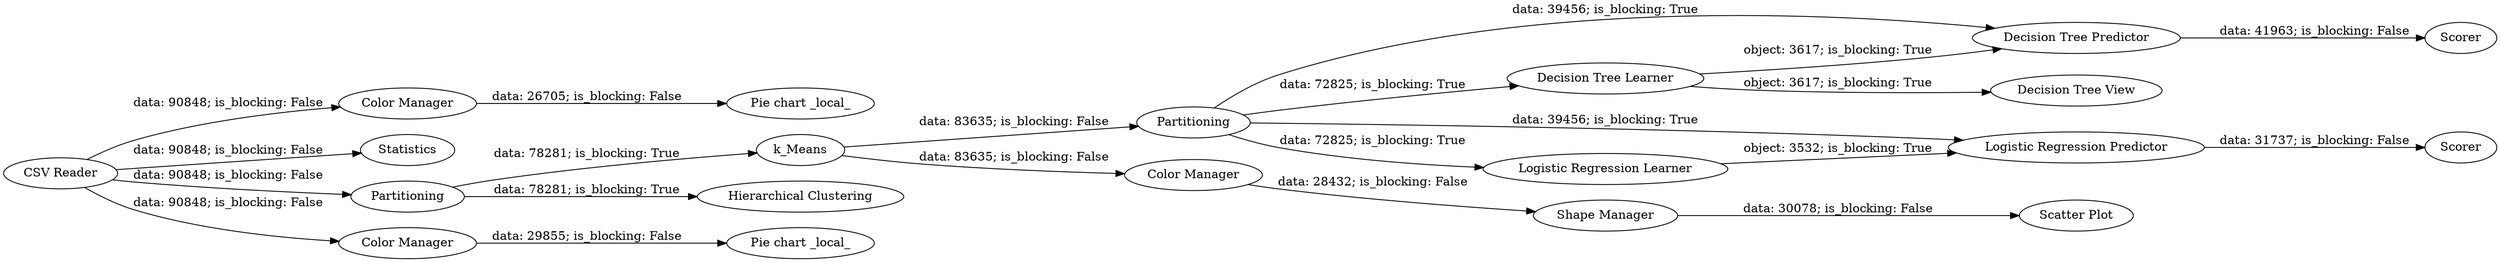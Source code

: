 digraph {
	"-6537350864822996613_4" [label="Color Manager"]
	"-6537350864822996613_14" [label="Pie chart _local_"]
	"-6537350864822996613_27" [label=Partitioning]
	"-6537350864822996613_2" [label=Statistics]
	"-6537350864822996613_21" [label=Scorer]
	"-6537350864822996613_5" [label=Partitioning]
	"-6537350864822996613_9" [label="Shape Manager"]
	"-6537350864822996613_17" [label=Scorer]
	"-6537350864822996613_19" [label="Decision Tree Predictor"]
	"-6537350864822996613_6" [label=k_Means]
	"-6537350864822996613_13" [label="Color Manager"]
	"-6537350864822996613_8" [label="Scatter Plot"]
	"-6537350864822996613_1" [label="CSV Reader"]
	"-6537350864822996613_20" [label="Decision Tree View"]
	"-6537350864822996613_16" [label="Logistic Regression Predictor"]
	"-6537350864822996613_3" [label="Pie chart _local_"]
	"-6537350864822996613_31" [label="Logistic Regression Learner"]
	"-6537350864822996613_7" [label="Color Manager"]
	"-6537350864822996613_10" [label="Hierarchical Clustering"]
	"-6537350864822996613_18" [label="Decision Tree Learner"]
	"-6537350864822996613_27" -> "-6537350864822996613_31" [label="data: 72825; is_blocking: True"]
	"-6537350864822996613_1" -> "-6537350864822996613_13" [label="data: 90848; is_blocking: False"]
	"-6537350864822996613_5" -> "-6537350864822996613_6" [label="data: 78281; is_blocking: True"]
	"-6537350864822996613_6" -> "-6537350864822996613_27" [label="data: 83635; is_blocking: False"]
	"-6537350864822996613_18" -> "-6537350864822996613_20" [label="object: 3617; is_blocking: True"]
	"-6537350864822996613_1" -> "-6537350864822996613_4" [label="data: 90848; is_blocking: False"]
	"-6537350864822996613_4" -> "-6537350864822996613_3" [label="data: 26705; is_blocking: False"]
	"-6537350864822996613_27" -> "-6537350864822996613_18" [label="data: 72825; is_blocking: True"]
	"-6537350864822996613_19" -> "-6537350864822996613_21" [label="data: 41963; is_blocking: False"]
	"-6537350864822996613_1" -> "-6537350864822996613_5" [label="data: 90848; is_blocking: False"]
	"-6537350864822996613_31" -> "-6537350864822996613_16" [label="object: 3532; is_blocking: True"]
	"-6537350864822996613_18" -> "-6537350864822996613_19" [label="object: 3617; is_blocking: True"]
	"-6537350864822996613_6" -> "-6537350864822996613_7" [label="data: 83635; is_blocking: False"]
	"-6537350864822996613_7" -> "-6537350864822996613_9" [label="data: 28432; is_blocking: False"]
	"-6537350864822996613_27" -> "-6537350864822996613_16" [label="data: 39456; is_blocking: True"]
	"-6537350864822996613_13" -> "-6537350864822996613_14" [label="data: 29855; is_blocking: False"]
	"-6537350864822996613_16" -> "-6537350864822996613_17" [label="data: 31737; is_blocking: False"]
	"-6537350864822996613_27" -> "-6537350864822996613_19" [label="data: 39456; is_blocking: True"]
	"-6537350864822996613_9" -> "-6537350864822996613_8" [label="data: 30078; is_blocking: False"]
	"-6537350864822996613_5" -> "-6537350864822996613_10" [label="data: 78281; is_blocking: True"]
	"-6537350864822996613_1" -> "-6537350864822996613_2" [label="data: 90848; is_blocking: False"]
	rankdir=LR
}
